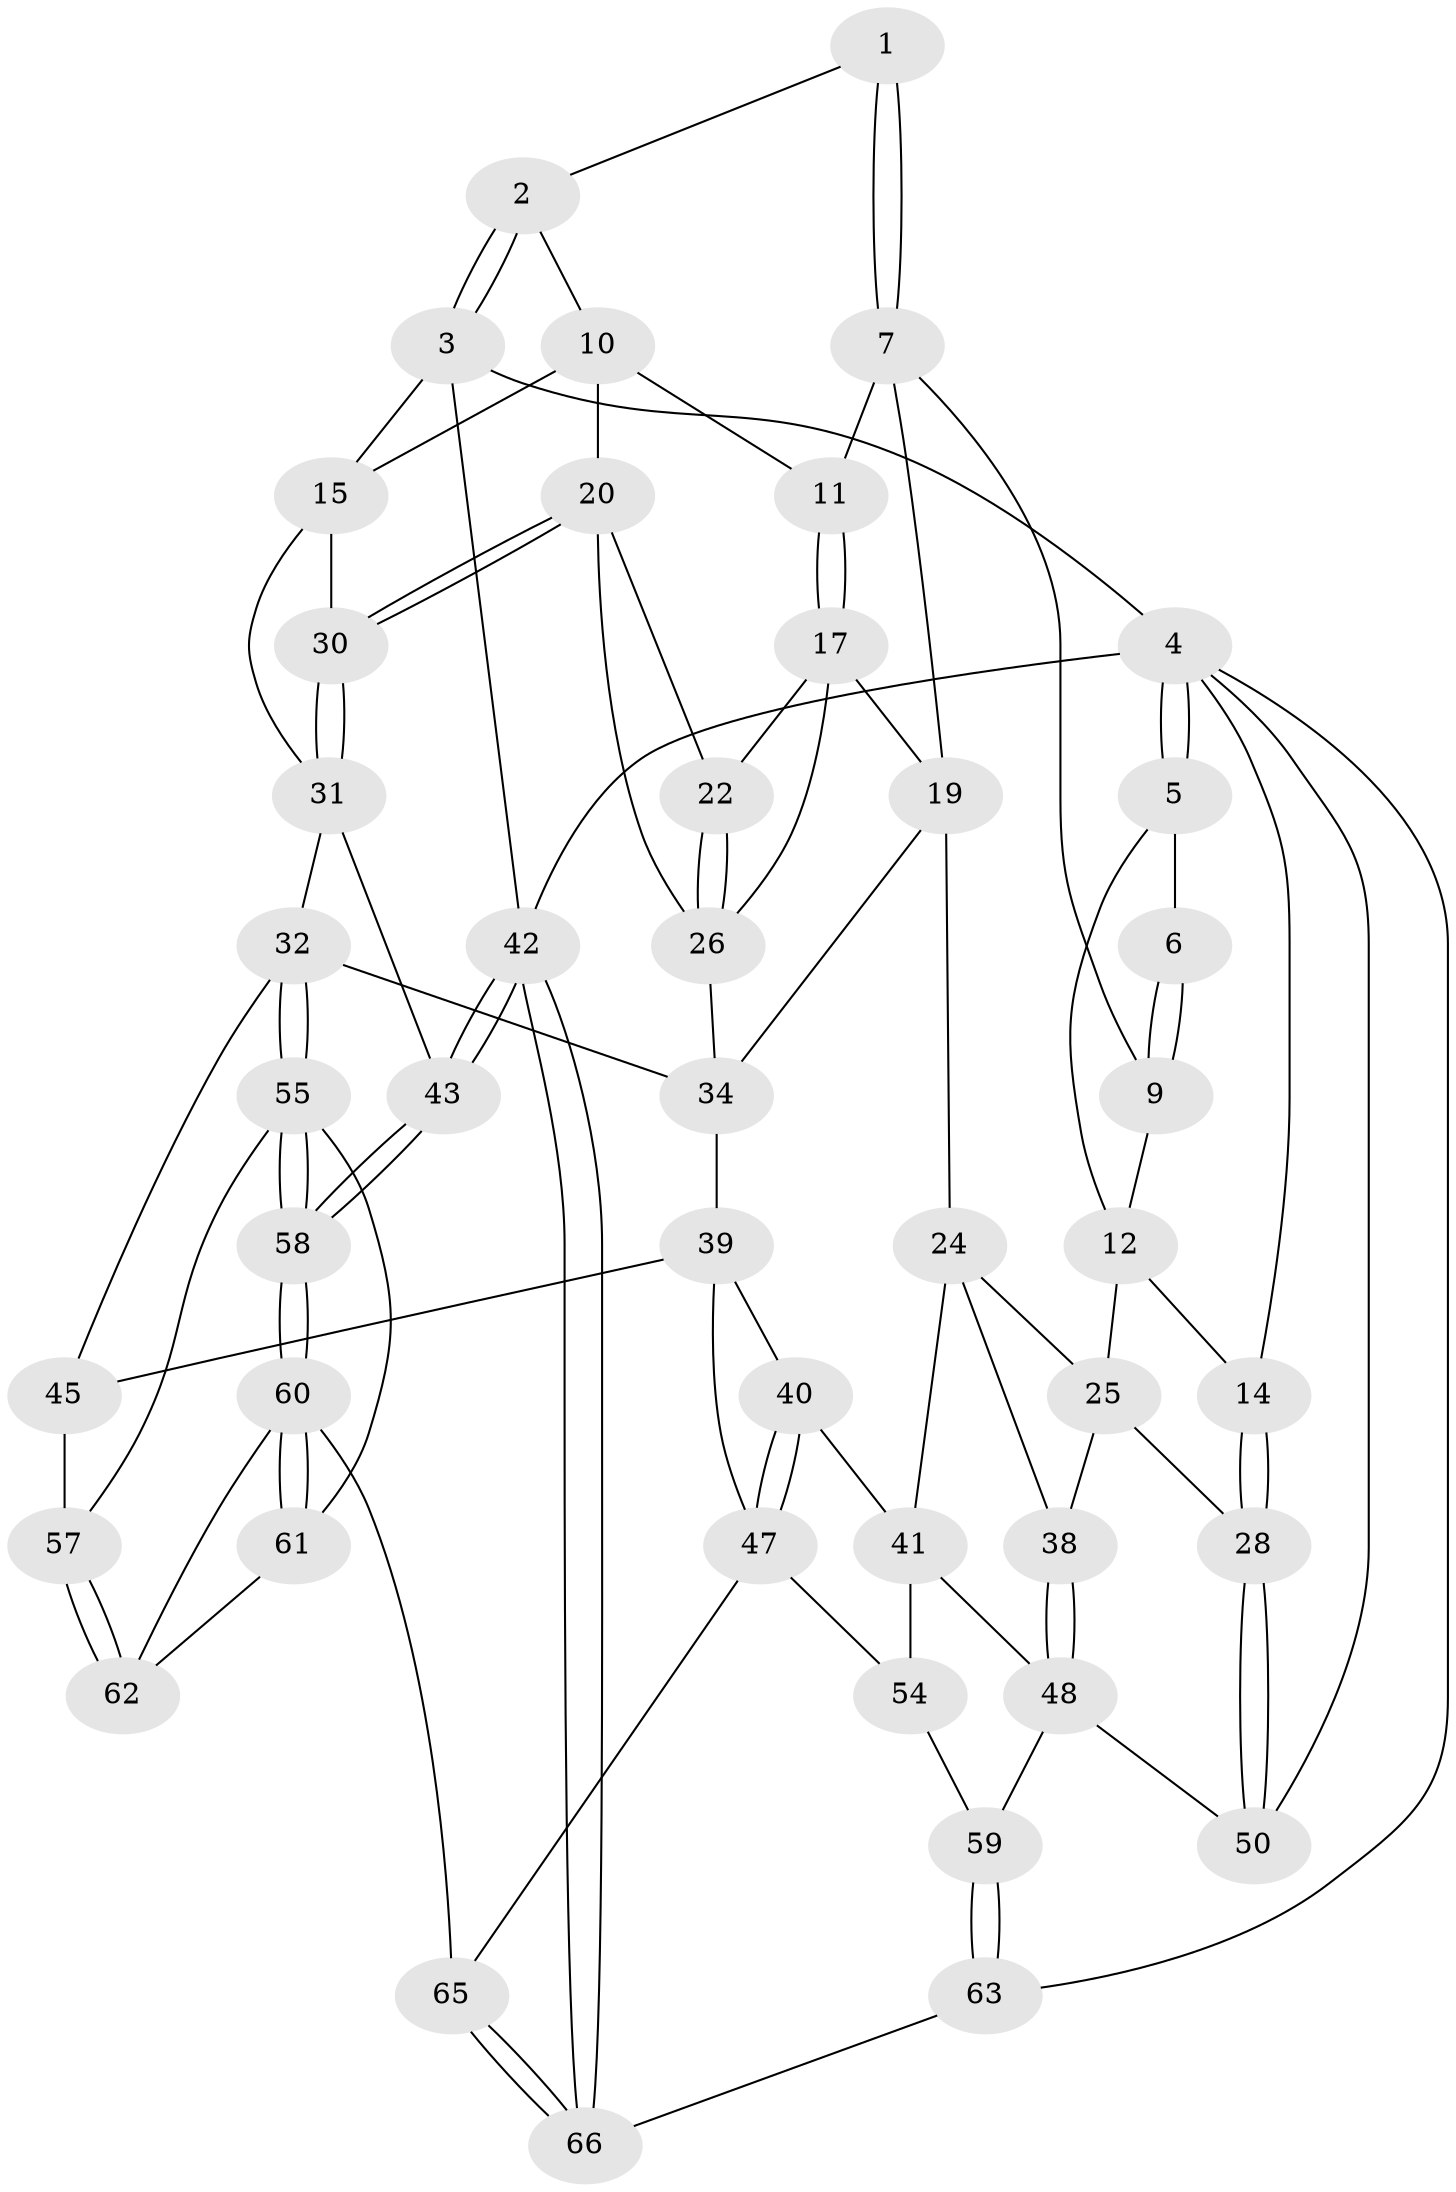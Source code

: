 // Generated by graph-tools (version 1.1) at 2025/52/02/27/25 19:52:40]
// undirected, 46 vertices, 102 edges
graph export_dot {
graph [start="1"]
  node [color=gray90,style=filled];
  1 [pos="+0.6462615954377664+0"];
  2 [pos="+0.6939718669772281+0"];
  3 [pos="+1+0"];
  4 [pos="+0+0",super="+52"];
  5 [pos="+0.010595394547155742+0"];
  6 [pos="+0.5536457155762046+0"];
  7 [pos="+0.4086997928240511+0.15984865927135325",super="+8"];
  9 [pos="+0.3536608468480439+0.16134768886318393"];
  10 [pos="+0.6240932785589893+0.15458609824591557",super="+16"];
  11 [pos="+0.569479987000183+0.18786812280058487"];
  12 [pos="+0.2275025324048458+0.07814369556674024",super="+13"];
  14 [pos="+0+0.33851946777004027"];
  15 [pos="+1+0",super="+35"];
  17 [pos="+0.5501385448477373+0.24832843462281884",super="+18"];
  19 [pos="+0.38437301275271785+0.33765119820511813",super="+23"];
  20 [pos="+0.722256932443598+0.34578297465326335",super="+21"];
  22 [pos="+0.6215106124397888+0.33737967392719637"];
  24 [pos="+0.35440986642775363+0.3555161484813701",super="+37"];
  25 [pos="+0.20338665833249056+0.3178008497460101",super="+27"];
  26 [pos="+0.4902965602817083+0.3881072680184082",super="+29"];
  28 [pos="+0+0.45257365004842154"];
  30 [pos="+0.8018862008431663+0.44272283263669066"];
  31 [pos="+0.8052058068160335+0.5166759380871636",super="+44"];
  32 [pos="+0.8023234135420266+0.5198370663137791",super="+33"];
  34 [pos="+0.5279363197914209+0.4816700994048703",super="+36"];
  38 [pos="+0.2415096321813856+0.5260059588257898"];
  39 [pos="+0.3877866726884232+0.5570842774600318",super="+46"];
  40 [pos="+0.33268829647775927+0.5635592884765339"];
  41 [pos="+0.2660326825860487+0.5550725885027684",super="+51"];
  42 [pos="+1+1"];
  43 [pos="+1+1"];
  45 [pos="+0.5187316559923751+0.6907792806864047"];
  47 [pos="+0.42624441517801553+0.8341883224612201",super="+53"];
  48 [pos="+0.09064941621218464+0.6479947083124804",super="+49"];
  50 [pos="+0+0.48299569323564295"];
  54 [pos="+0.2645180328725167+0.7199283560637122"];
  55 [pos="+0.7771292873954592+0.6001117558674988",super="+56"];
  57 [pos="+0.665560837244312+0.6835379774923385"];
  58 [pos="+1+1"];
  59 [pos="+0.09353697035946396+0.7300723044264863"];
  60 [pos="+0.8302389890658454+0.8801252245593639",super="+64"];
  61 [pos="+0.8221486631935611+0.8647248069429468"];
  62 [pos="+0.6696952668584529+0.7852181904805503"];
  63 [pos="+0+1"];
  65 [pos="+0.389963568189198+1"];
  66 [pos="+0.3664030863531507+1"];
  1 -- 2;
  1 -- 7;
  1 -- 7;
  2 -- 3;
  2 -- 3;
  2 -- 10;
  3 -- 4;
  3 -- 15;
  3 -- 42;
  4 -- 5;
  4 -- 5;
  4 -- 14;
  4 -- 42;
  4 -- 50;
  4 -- 63;
  5 -- 6;
  5 -- 12;
  6 -- 9;
  6 -- 9;
  7 -- 11;
  7 -- 9;
  7 -- 19;
  9 -- 12;
  10 -- 11;
  10 -- 20;
  10 -- 15;
  11 -- 17;
  11 -- 17;
  12 -- 25;
  12 -- 14;
  14 -- 28;
  14 -- 28;
  15 -- 31;
  15 -- 30;
  17 -- 22;
  17 -- 26;
  17 -- 19;
  19 -- 24;
  19 -- 34;
  20 -- 30;
  20 -- 30;
  20 -- 22;
  20 -- 26;
  22 -- 26;
  22 -- 26;
  24 -- 25;
  24 -- 41;
  24 -- 38;
  25 -- 28;
  25 -- 38;
  26 -- 34;
  28 -- 50;
  28 -- 50;
  30 -- 31;
  30 -- 31;
  31 -- 32;
  31 -- 43;
  32 -- 55;
  32 -- 55;
  32 -- 34;
  32 -- 45;
  34 -- 39;
  38 -- 48;
  38 -- 48;
  39 -- 40;
  39 -- 47;
  39 -- 45;
  40 -- 41;
  40 -- 47;
  40 -- 47;
  41 -- 48;
  41 -- 54;
  42 -- 43;
  42 -- 43;
  42 -- 66;
  42 -- 66;
  43 -- 58;
  43 -- 58;
  45 -- 57;
  47 -- 65;
  47 -- 54;
  48 -- 50;
  48 -- 59;
  54 -- 59;
  55 -- 58;
  55 -- 58;
  55 -- 57;
  55 -- 61;
  57 -- 62;
  57 -- 62;
  58 -- 60;
  58 -- 60;
  59 -- 63;
  59 -- 63;
  60 -- 61;
  60 -- 61;
  60 -- 65;
  60 -- 62;
  61 -- 62;
  63 -- 66;
  65 -- 66;
  65 -- 66;
}
